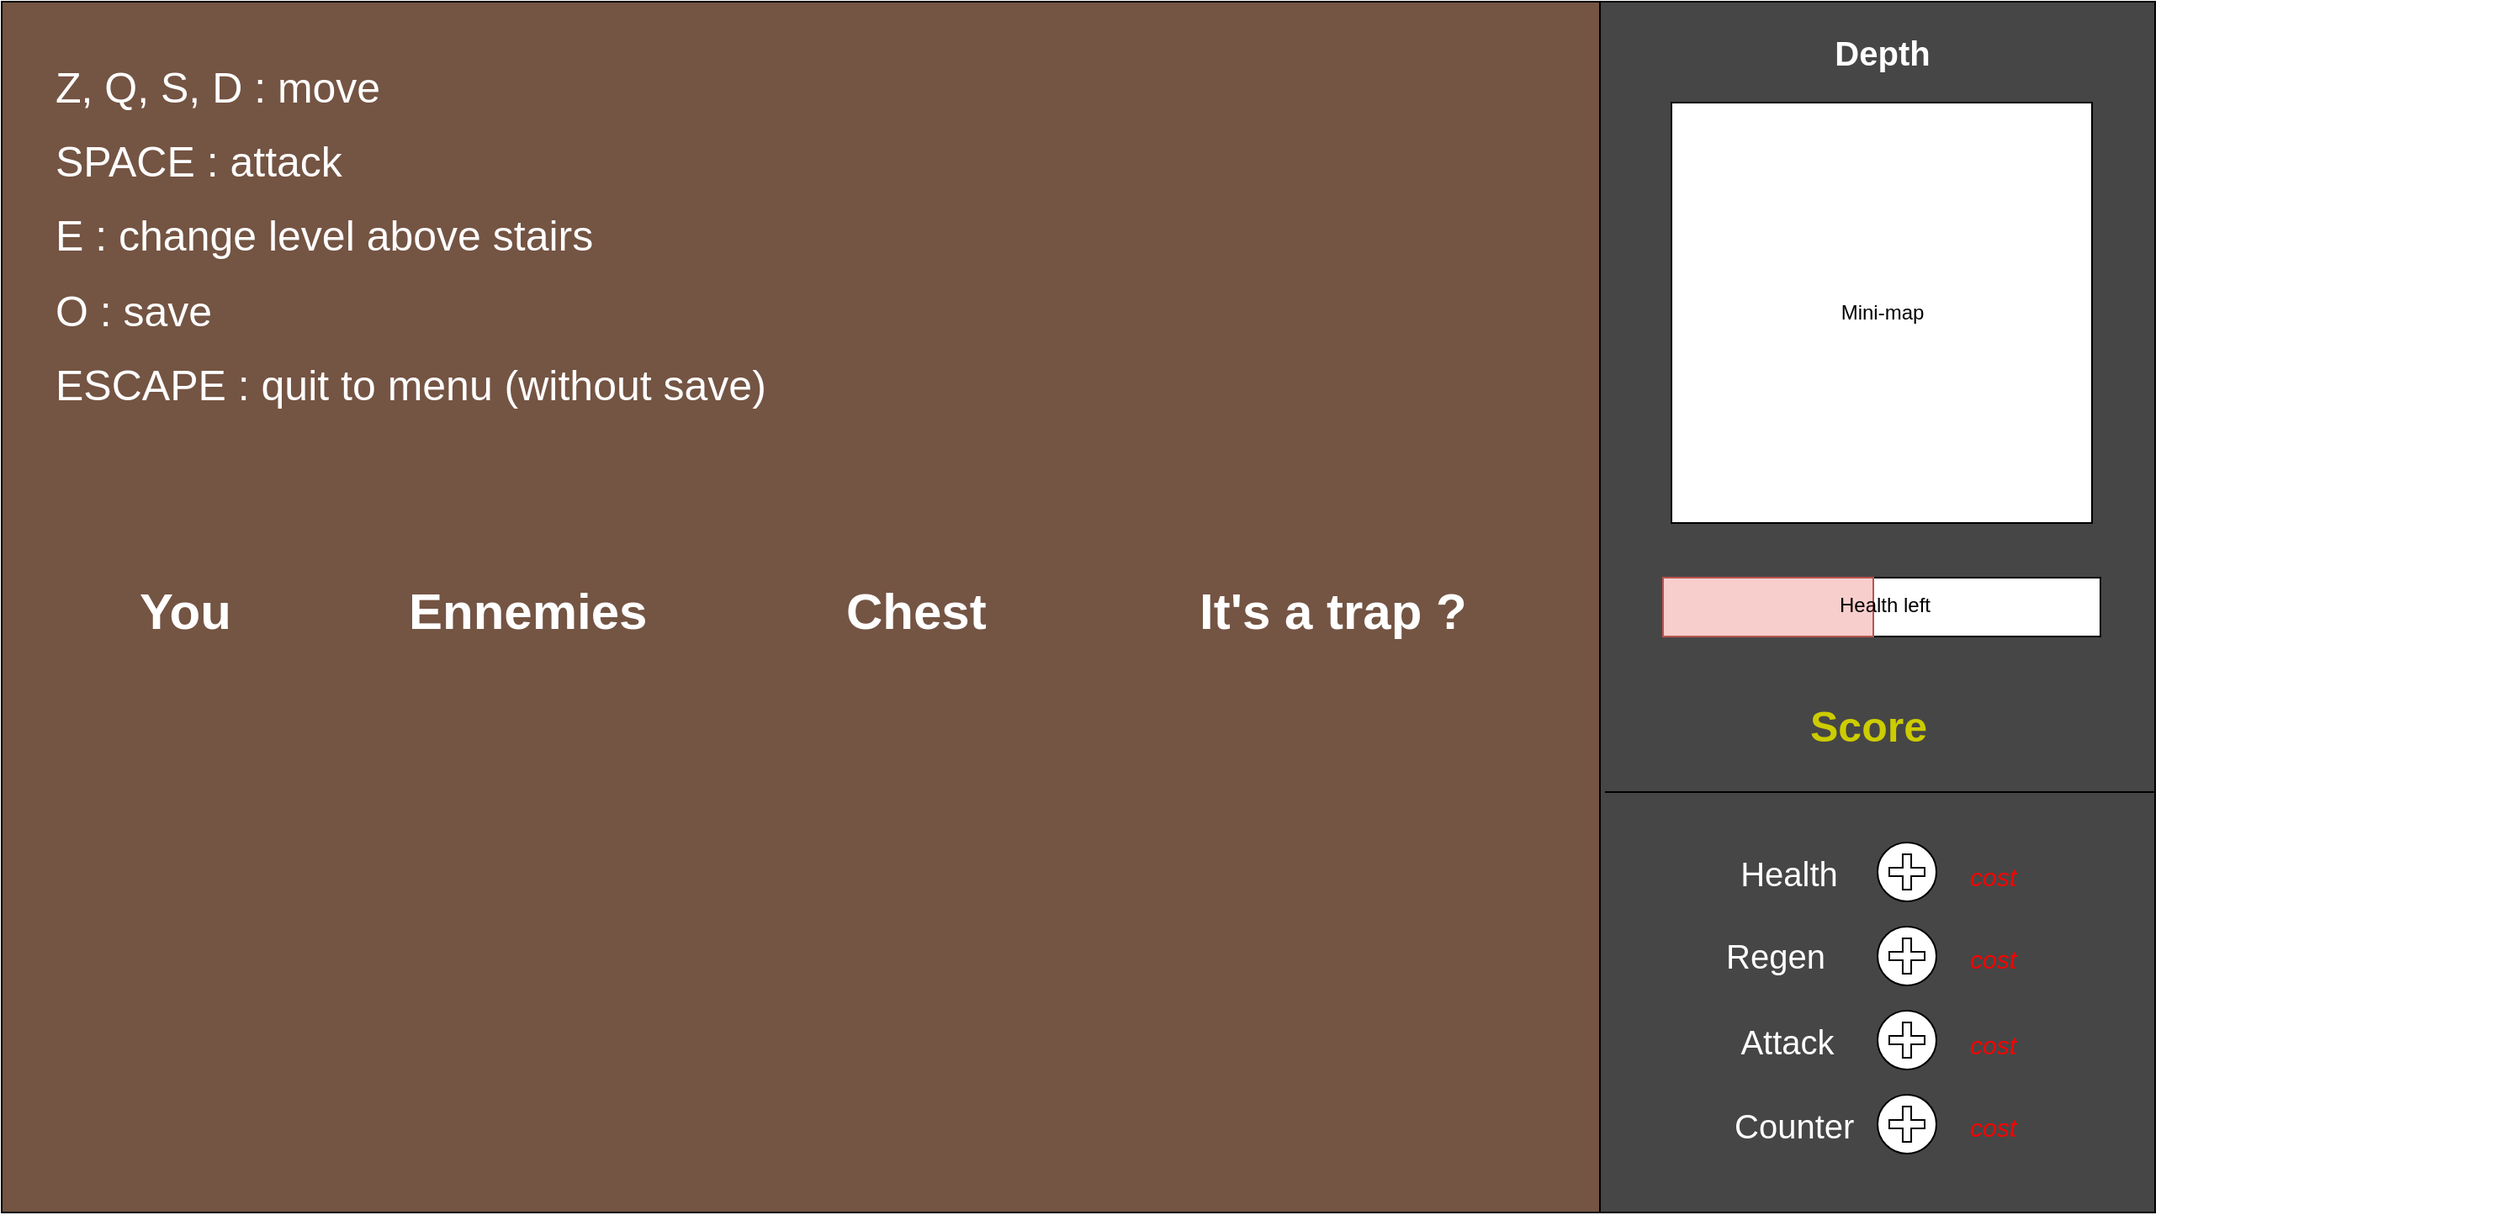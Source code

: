 <mxfile version="12.2.9" type="device" pages="1"><diagram id="DHcm_mBczzTu5pT-UkfO" name="Page-1"><mxGraphModel dx="1730" dy="885" grid="0" gridSize="10" guides="1" tooltips="1" connect="1" arrows="1" fold="1" page="1" pageScale="1" pageWidth="1280" pageHeight="720" background="none" math="0" shadow="0"><root><mxCell id="0"/><mxCell id="1" parent="0"/><mxCell id="LbjIO0cVJMn27yc7x9wp-3" value="" style="rounded=0;whiteSpace=wrap;html=1;fillColor=#464646;" parent="1" vertex="1"><mxGeometry width="1280" height="720" as="geometry"/></mxCell><mxCell id="LbjIO0cVJMn27yc7x9wp-4" value="" style="rounded=0;whiteSpace=wrap;html=1;fillColor=#745443;fontColor=#745443;" parent="1" vertex="1"><mxGeometry width="950" height="720" as="geometry"/></mxCell><mxCell id="LbjIO0cVJMn27yc7x9wp-7" value="Mini-map" style="rounded=0;whiteSpace=wrap;html=1;" parent="1" vertex="1"><mxGeometry x="992.5" y="60" width="250" height="250" as="geometry"/></mxCell><mxCell id="LbjIO0cVJMn27yc7x9wp-43" value="&lt;font style=&quot;font-size: 20px&quot; color=&quot;#ffffff&quot;&gt;Depth&lt;/font&gt;" style="text;html=1;strokeColor=none;fillColor=none;align=center;verticalAlign=middle;whiteSpace=wrap;rounded=0;labelBackgroundColor=#464646;fontSize=10;fontColor=#000000;fontStyle=1" parent="1" vertex="1"><mxGeometry x="1072.5" y="20" width="90" height="20" as="geometry"/></mxCell><mxCell id="gYEg-IhvwmZJYhaCy0b6-5" value="&lt;font style=&quot;font-size: 20px&quot; color=&quot;#ffffff&quot;&gt;Health&lt;/font&gt;" style="text;html=1;resizable=0;autosize=1;align=center;verticalAlign=middle;points=[];fillColor=none;strokeColor=none;rounded=0;" vertex="1" parent="1"><mxGeometry x="1028" y="507.5" width="68" height="20" as="geometry"/></mxCell><mxCell id="gYEg-IhvwmZJYhaCy0b6-6" value="&lt;font style=&quot;font-size: 20px&quot; color=&quot;#ffffff&quot;&gt;Regen&lt;/font&gt;" style="text;html=1;resizable=0;autosize=1;align=left;verticalAlign=middle;points=[];fillColor=none;strokeColor=none;rounded=0;" vertex="1" parent="1"><mxGeometry x="1023" y="556.5" width="69" height="20" as="geometry"/></mxCell><mxCell id="gYEg-IhvwmZJYhaCy0b6-7" value="&lt;font style=&quot;font-size: 20px&quot; color=&quot;#ffffff&quot;&gt;Attack&lt;/font&gt;" style="text;html=1;resizable=0;autosize=1;align=center;verticalAlign=middle;points=[];fillColor=none;strokeColor=none;rounded=0;" vertex="1" parent="1"><mxGeometry x="1028" y="608" width="65" height="20" as="geometry"/></mxCell><mxCell id="gYEg-IhvwmZJYhaCy0b6-8" value="&lt;font style=&quot;font-size: 20px&quot; color=&quot;#ffffff&quot;&gt;Counter&lt;/font&gt;" style="text;html=1;resizable=0;autosize=1;align=left;verticalAlign=middle;points=[];fillColor=none;strokeColor=none;rounded=0;" vertex="1" parent="1"><mxGeometry x="1028" y="657.5" width="81" height="20" as="geometry"/></mxCell><mxCell id="gYEg-IhvwmZJYhaCy0b6-9" value="" style="shape=mxgraph.bpmn.shape;html=1;verticalLabelPosition=bottom;labelBackgroundColor=#ffffff;verticalAlign=top;align=center;perimeter=ellipsePerimeter;outlineConnect=0;outline=standard;symbol=parallelMultiple;" vertex="1" parent="1"><mxGeometry x="1115" y="500" width="35" height="35" as="geometry"/></mxCell><mxCell id="gYEg-IhvwmZJYhaCy0b6-10" value="" style="shape=mxgraph.bpmn.shape;html=1;verticalLabelPosition=bottom;labelBackgroundColor=#ffffff;verticalAlign=top;align=center;perimeter=ellipsePerimeter;outlineConnect=0;outline=standard;symbol=parallelMultiple;" vertex="1" parent="1"><mxGeometry x="1115" y="550" width="35" height="35" as="geometry"/></mxCell><mxCell id="gYEg-IhvwmZJYhaCy0b6-11" value="" style="shape=mxgraph.bpmn.shape;html=1;verticalLabelPosition=bottom;labelBackgroundColor=#ffffff;verticalAlign=top;align=center;perimeter=ellipsePerimeter;outlineConnect=0;outline=standard;symbol=parallelMultiple;" vertex="1" parent="1"><mxGeometry x="1115" y="600" width="35" height="35" as="geometry"/></mxCell><mxCell id="gYEg-IhvwmZJYhaCy0b6-12" value="" style="shape=mxgraph.bpmn.shape;html=1;verticalLabelPosition=bottom;labelBackgroundColor=#ffffff;verticalAlign=top;align=center;perimeter=ellipsePerimeter;outlineConnect=0;outline=standard;symbol=parallelMultiple;" vertex="1" parent="1"><mxGeometry x="1115" y="650" width="35" height="35" as="geometry"/></mxCell><mxCell id="gYEg-IhvwmZJYhaCy0b6-13" value="&lt;font color=&quot;#ff0000&quot;&gt;&lt;i style=&quot;font-size: 15px&quot;&gt;cost&lt;/i&gt;&lt;/font&gt;" style="text;html=1;resizable=0;autosize=1;align=left;verticalAlign=middle;points=[];fillColor=none;strokeColor=none;rounded=0;" vertex="1" parent="1"><mxGeometry x="1167.5" y="511" width="37" height="18" as="geometry"/></mxCell><mxCell id="gYEg-IhvwmZJYhaCy0b6-14" value="&lt;i style=&quot;color: rgb(255 , 0 , 0) ; font-size: 15px&quot;&gt;cost&lt;/i&gt;" style="text;html=1;resizable=0;autosize=1;align=left;verticalAlign=middle;points=[];fillColor=none;strokeColor=none;rounded=0;" vertex="1" parent="1"><mxGeometry x="1167.5" y="559.5" width="37" height="18" as="geometry"/></mxCell><mxCell id="gYEg-IhvwmZJYhaCy0b6-15" value="&lt;i style=&quot;color: rgb(255 , 0 , 0) ; font-size: 15px&quot;&gt;cost&lt;/i&gt;" style="text;html=1;resizable=0;autosize=1;align=left;verticalAlign=middle;points=[];fillColor=none;strokeColor=none;rounded=0;" vertex="1" parent="1"><mxGeometry x="1167.5" y="611" width="37" height="18" as="geometry"/></mxCell><mxCell id="gYEg-IhvwmZJYhaCy0b6-16" value="&lt;i style=&quot;color: rgb(255 , 0 , 0) ; font-size: 15px&quot;&gt;cost&lt;/i&gt;" style="text;html=1;resizable=0;autosize=1;align=left;verticalAlign=middle;points=[];fillColor=none;strokeColor=none;rounded=0;" vertex="1" parent="1"><mxGeometry x="1167.5" y="659.5" width="37" height="18" as="geometry"/></mxCell><mxCell id="gYEg-IhvwmZJYhaCy0b6-17" value="&lt;b&gt;&lt;font color=&quot;#cccc00&quot; style=&quot;font-size: 25px&quot;&gt;Score&lt;/font&gt;&lt;/b&gt;" style="text;html=1;resizable=0;autosize=1;align=left;verticalAlign=middle;points=[];fillColor=none;strokeColor=none;rounded=0;" vertex="1" parent="1"><mxGeometry x="1072.5" y="420" width="90" height="20" as="geometry"/></mxCell><mxCell id="gYEg-IhvwmZJYhaCy0b6-19" value="" style="rounded=0;whiteSpace=wrap;html=1;" vertex="1" parent="1"><mxGeometry x="997.5" y="342.5" width="250" height="35" as="geometry"/></mxCell><mxCell id="gYEg-IhvwmZJYhaCy0b6-20" value="" style="rounded=0;whiteSpace=wrap;html=1;fillColor=#f8cecc;strokeColor=#b85450;" vertex="1" parent="1"><mxGeometry x="987.5" y="342.5" width="125" height="35" as="geometry"/></mxCell><mxCell id="gYEg-IhvwmZJYhaCy0b6-23" value="" style="endArrow=none;html=1;" edge="1" parent="1"><mxGeometry width="50" height="50" relative="1" as="geometry"><mxPoint x="1280" y="470" as="sourcePoint"/><mxPoint x="953" y="470" as="targetPoint"/></mxGeometry></mxCell><mxCell id="gYEg-IhvwmZJYhaCy0b6-29" value="&lt;font style=&quot;font-size: 25px&quot; color=&quot;#ffffff&quot;&gt;Z, Q, S, D : move&lt;/font&gt;" style="text;html=1;strokeColor=none;fillColor=none;align=left;verticalAlign=middle;whiteSpace=wrap;rounded=0;" vertex="1" parent="1"><mxGeometry x="30" y="40" width="210" height="20" as="geometry"/></mxCell><mxCell id="gYEg-IhvwmZJYhaCy0b6-30" value="&lt;font style=&quot;font-size: 25px&quot; color=&quot;#ffffff&quot;&gt;SPACE : attack&lt;/font&gt;" style="text;html=1;resizable=0;autosize=1;align=left;verticalAlign=middle;points=[];fillColor=none;strokeColor=none;rounded=0;" vertex="1" parent="1"><mxGeometry x="30" y="82.5" width="180" height="22" as="geometry"/></mxCell><mxCell id="gYEg-IhvwmZJYhaCy0b6-31" value="&lt;font color=&quot;#ffffff&quot; style=&quot;font-size: 25px&quot;&gt;E : change level above stairs&lt;/font&gt;" style="text;html=1;resizable=0;autosize=1;align=left;verticalAlign=middle;points=[];fillColor=none;strokeColor=none;rounded=0;" vertex="1" parent="1"><mxGeometry x="30" y="127" width="330" height="22" as="geometry"/></mxCell><mxCell id="gYEg-IhvwmZJYhaCy0b6-32" value="&lt;font color=&quot;#ffffff&quot; style=&quot;font-size: 25px&quot;&gt;O : save&lt;/font&gt;" style="text;html=1;resizable=0;autosize=1;align=left;verticalAlign=middle;points=[];fillColor=none;strokeColor=none;rounded=0;" vertex="1" parent="1"><mxGeometry x="30" y="171.5" width="103" height="22" as="geometry"/></mxCell><mxCell id="gYEg-IhvwmZJYhaCy0b6-33" value="&lt;font style=&quot;font-size: 25px&quot; color=&quot;#ffffff&quot;&gt;ESCAPE : quit to menu (without save)&lt;/font&gt;" style="text;html=1;resizable=0;autosize=1;align=left;verticalAlign=middle;points=[];fillColor=none;strokeColor=none;rounded=0;" vertex="1" parent="1"><mxGeometry x="30" y="216" width="432" height="22" as="geometry"/></mxCell><mxCell id="gYEg-IhvwmZJYhaCy0b6-55" value="&lt;font style=&quot;font-size: 30px&quot;&gt;&lt;b&gt;Ennemies&amp;nbsp;&lt;/b&gt;&lt;/font&gt;" style="text;html=1;resizable=0;autosize=1;align=left;verticalAlign=middle;points=[];fillColor=none;strokeColor=none;rounded=0;labelBackgroundColor=none;fontColor=#FFFFFF;" vertex="1" parent="1"><mxGeometry x="240" y="350" width="160" height="23" as="geometry"/></mxCell><mxCell id="gYEg-IhvwmZJYhaCy0b6-56" value="&lt;font style=&quot;font-size: 30px&quot;&gt;&lt;b&gt;You&amp;nbsp;&lt;/b&gt;&lt;/font&gt;" style="text;html=1;resizable=0;autosize=1;align=left;verticalAlign=middle;points=[];fillColor=none;strokeColor=none;rounded=0;labelBackgroundColor=none;fontColor=#FFFFFF;" vertex="1" parent="1"><mxGeometry x="80" y="350" width="72" height="23" as="geometry"/></mxCell><mxCell id="gYEg-IhvwmZJYhaCy0b6-57" value="&lt;font style=&quot;font-size: 30px&quot;&gt;&lt;span&gt;It's a trap ?&amp;nbsp;&lt;/span&gt;&lt;/font&gt;" style="text;html=1;resizable=0;autosize=1;align=left;verticalAlign=middle;points=[];fillColor=none;strokeColor=none;rounded=0;labelBackgroundColor=none;fontColor=#FFFFFF;fontStyle=1" vertex="1" parent="1"><mxGeometry x="710" y="350" width="177" height="23" as="geometry"/></mxCell><mxCell id="gYEg-IhvwmZJYhaCy0b6-58" value="&lt;font style=&quot;font-size: 30px&quot;&gt;Chest&lt;/font&gt;" style="text;html=1;resizable=0;autosize=1;align=left;verticalAlign=middle;points=[];fillColor=none;strokeColor=none;rounded=0;labelBackgroundColor=none;fontColor=#FFFFFF;fontStyle=1" vertex="1" parent="1"><mxGeometry x="500" y="350" width="93" height="23" as="geometry"/></mxCell><mxCell id="gYEg-IhvwmZJYhaCy0b6-59" value="&lt;font color=&quot;#000000&quot;&gt;Health left&lt;/font&gt;" style="text;html=1;resizable=0;autosize=1;align=center;verticalAlign=middle;points=[];fillColor=none;strokeColor=none;rounded=0;labelBackgroundColor=none;fontColor=#FFFFFF;" vertex="1" parent="1"><mxGeometry x="1086.5" y="350" width="64" height="18" as="geometry"/></mxCell><mxCell id="gYEg-IhvwmZJYhaCy0b6-60" value="Text" style="text;html=1;align=center;verticalAlign=middle;resizable=0;points=[];;autosize=1;fontColor=#FFFFFF;" vertex="1" parent="1"><mxGeometry x="1452" y="313" width="32" height="18" as="geometry"/></mxCell></root></mxGraphModel></diagram></mxfile>
